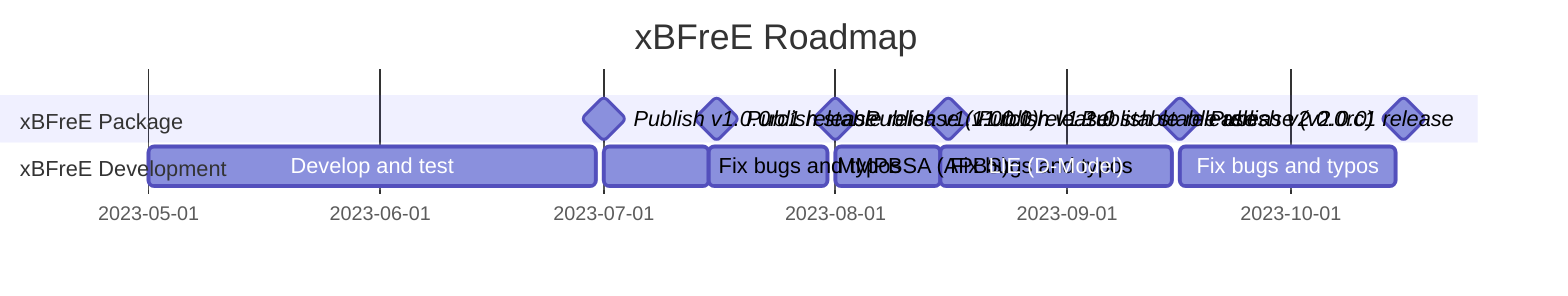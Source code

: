 ---
displayMode: compact
---

gantt
    dateFormat  YYYY-MM-DD
    title       xBFreE Roadmap
    
    section xBFreE Package
        Publish v1.0.0rc1 release   :milestone, 2023-07-01, 0d
        Publish stable release (v1.0.0)   :milestone, 2023-07-16, 0d
        Publish v1.1.0rc1 release   :milestone, 2023-08-01, 0d
        Publish v1.1.0 stable release   :milestone, 2023-08-16, 0d
        Publish v2.0.0rc1 release   :milestone, 2023-09-16, 0d
        Publish stable release (v2.0.0)   :milestone, 2023-10-16, 0d

    section xBFreE Development
        Develop and test   :            des1, 2023-05-01, 2023-06-30
        Fix bugs and typos    :            des2, 2023-07-01, 2023-07-15
        MMPBSA (APBS) :            des1, 2023-07-15, 2023-07-31
        Fix bugs and typos  :            des1, 2023-08-01, 2023-08-15
        LIE (D-Model)  :            des1, 2023-08-15, 2023-09-15
        Fix bugs and typos     :            des2, 2023-09-16, 2023-10-15